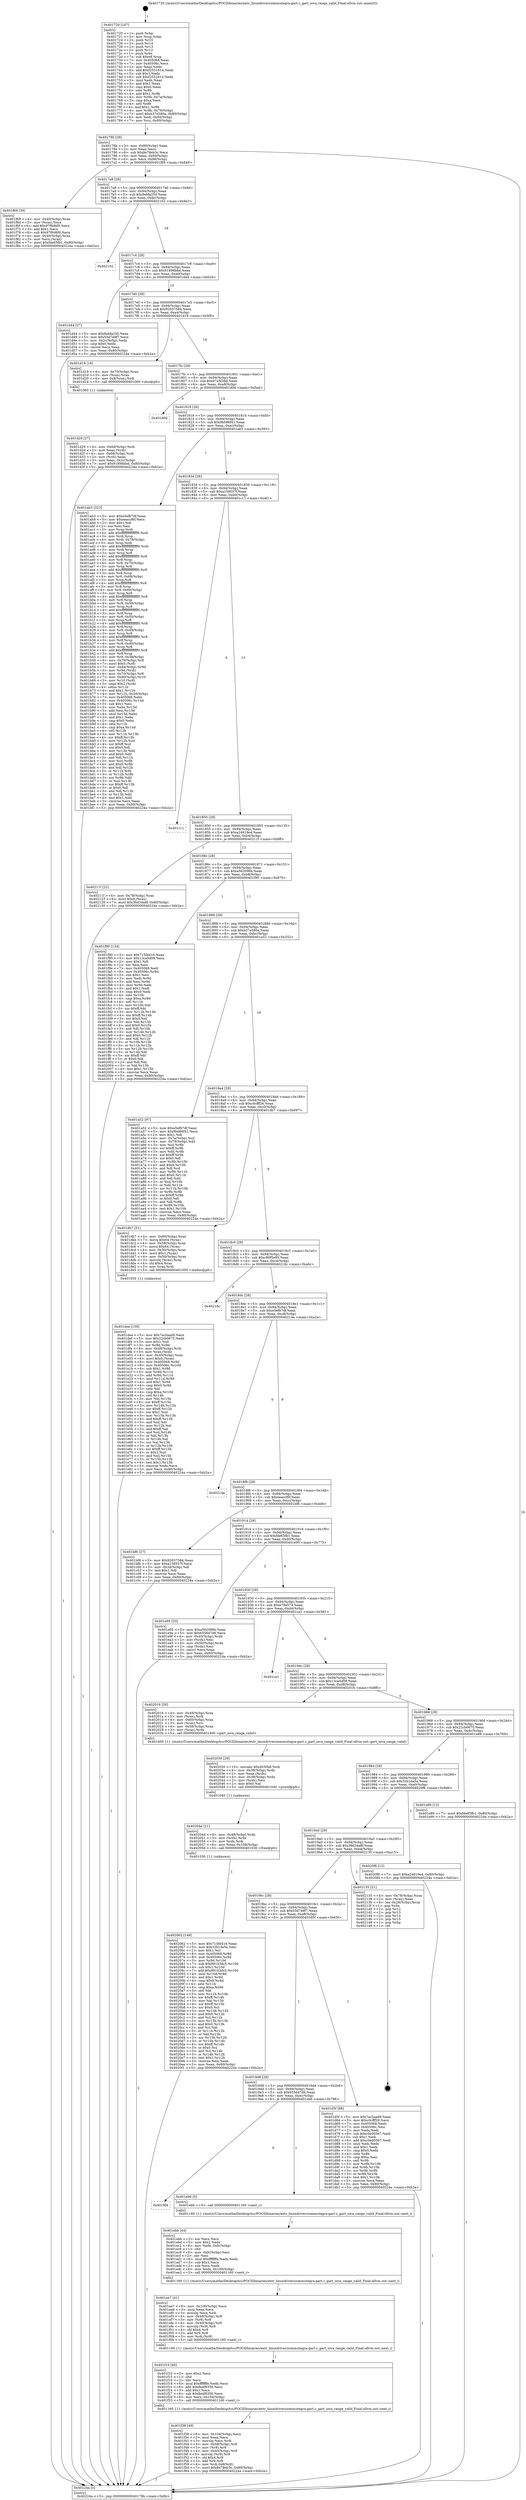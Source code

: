 digraph "0x401720" {
  label = "0x401720 (/mnt/c/Users/mathe/Desktop/tcc/POCII/binaries/extr_linuxdriversiommutegra-gart.c_gart_iova_range_valid_Final-ollvm.out::main(0))"
  labelloc = "t"
  node[shape=record]

  Entry [label="",width=0.3,height=0.3,shape=circle,fillcolor=black,style=filled]
  "0x40178b" [label="{
     0x40178b [29]\l
     | [instrs]\l
     &nbsp;&nbsp;0x40178b \<+3\>: mov -0x80(%rbp),%eax\l
     &nbsp;&nbsp;0x40178e \<+2\>: mov %eax,%ecx\l
     &nbsp;&nbsp;0x401790 \<+6\>: sub $0x8e78eb3c,%ecx\l
     &nbsp;&nbsp;0x401796 \<+6\>: mov %eax,-0x94(%rbp)\l
     &nbsp;&nbsp;0x40179c \<+6\>: mov %ecx,-0x98(%rbp)\l
     &nbsp;&nbsp;0x4017a2 \<+6\>: je 0000000000401f69 \<main+0x849\>\l
  }"]
  "0x401f69" [label="{
     0x401f69 [39]\l
     | [instrs]\l
     &nbsp;&nbsp;0x401f69 \<+4\>: mov -0x40(%rbp),%rax\l
     &nbsp;&nbsp;0x401f6d \<+2\>: mov (%rax),%ecx\l
     &nbsp;&nbsp;0x401f6f \<+6\>: add $0x97f6d6f0,%ecx\l
     &nbsp;&nbsp;0x401f75 \<+3\>: add $0x1,%ecx\l
     &nbsp;&nbsp;0x401f78 \<+6\>: sub $0x97f6d6f0,%ecx\l
     &nbsp;&nbsp;0x401f7e \<+4\>: mov -0x40(%rbp),%rax\l
     &nbsp;&nbsp;0x401f82 \<+2\>: mov %ecx,(%rax)\l
     &nbsp;&nbsp;0x401f84 \<+7\>: movl $0xfde65fb1,-0x80(%rbp)\l
     &nbsp;&nbsp;0x401f8b \<+5\>: jmp 000000000040224a \<main+0xb2a\>\l
  }"]
  "0x4017a8" [label="{
     0x4017a8 [28]\l
     | [instrs]\l
     &nbsp;&nbsp;0x4017a8 \<+5\>: jmp 00000000004017ad \<main+0x8d\>\l
     &nbsp;&nbsp;0x4017ad \<+6\>: mov -0x94(%rbp),%eax\l
     &nbsp;&nbsp;0x4017b3 \<+5\>: sub $0x8ebfa250,%eax\l
     &nbsp;&nbsp;0x4017b8 \<+6\>: mov %eax,-0x9c(%rbp)\l
     &nbsp;&nbsp;0x4017be \<+6\>: je 0000000000402102 \<main+0x9e2\>\l
  }"]
  Exit [label="",width=0.3,height=0.3,shape=circle,fillcolor=black,style=filled,peripheries=2]
  "0x402102" [label="{
     0x402102\l
  }", style=dashed]
  "0x4017c4" [label="{
     0x4017c4 [28]\l
     | [instrs]\l
     &nbsp;&nbsp;0x4017c4 \<+5\>: jmp 00000000004017c9 \<main+0xa9\>\l
     &nbsp;&nbsp;0x4017c9 \<+6\>: mov -0x94(%rbp),%eax\l
     &nbsp;&nbsp;0x4017cf \<+5\>: sub $0x91898bbd,%eax\l
     &nbsp;&nbsp;0x4017d4 \<+6\>: mov %eax,-0xa0(%rbp)\l
     &nbsp;&nbsp;0x4017da \<+6\>: je 0000000000401d44 \<main+0x624\>\l
  }"]
  "0x402062" [label="{
     0x402062 [148]\l
     | [instrs]\l
     &nbsp;&nbsp;0x402062 \<+5\>: mov $0x715fd416,%eax\l
     &nbsp;&nbsp;0x402067 \<+5\>: mov $0x32b1da5a,%esi\l
     &nbsp;&nbsp;0x40206c \<+2\>: mov $0x1,%cl\l
     &nbsp;&nbsp;0x40206e \<+8\>: mov 0x405068,%r8d\l
     &nbsp;&nbsp;0x402076 \<+8\>: mov 0x40506c,%r9d\l
     &nbsp;&nbsp;0x40207e \<+3\>: mov %r8d,%r10d\l
     &nbsp;&nbsp;0x402081 \<+7\>: sub $0x89103dc5,%r10d\l
     &nbsp;&nbsp;0x402088 \<+4\>: sub $0x1,%r10d\l
     &nbsp;&nbsp;0x40208c \<+7\>: add $0x89103dc5,%r10d\l
     &nbsp;&nbsp;0x402093 \<+4\>: imul %r10d,%r8d\l
     &nbsp;&nbsp;0x402097 \<+4\>: and $0x1,%r8d\l
     &nbsp;&nbsp;0x40209b \<+4\>: cmp $0x0,%r8d\l
     &nbsp;&nbsp;0x40209f \<+4\>: sete %r11b\l
     &nbsp;&nbsp;0x4020a3 \<+4\>: cmp $0xa,%r9d\l
     &nbsp;&nbsp;0x4020a7 \<+3\>: setl %bl\l
     &nbsp;&nbsp;0x4020aa \<+3\>: mov %r11b,%r14b\l
     &nbsp;&nbsp;0x4020ad \<+4\>: xor $0xff,%r14b\l
     &nbsp;&nbsp;0x4020b1 \<+3\>: mov %bl,%r15b\l
     &nbsp;&nbsp;0x4020b4 \<+4\>: xor $0xff,%r15b\l
     &nbsp;&nbsp;0x4020b8 \<+3\>: xor $0x0,%cl\l
     &nbsp;&nbsp;0x4020bb \<+3\>: mov %r14b,%r12b\l
     &nbsp;&nbsp;0x4020be \<+4\>: and $0x0,%r12b\l
     &nbsp;&nbsp;0x4020c2 \<+3\>: and %cl,%r11b\l
     &nbsp;&nbsp;0x4020c5 \<+3\>: mov %r15b,%r13b\l
     &nbsp;&nbsp;0x4020c8 \<+4\>: and $0x0,%r13b\l
     &nbsp;&nbsp;0x4020cc \<+2\>: and %cl,%bl\l
     &nbsp;&nbsp;0x4020ce \<+3\>: or %r11b,%r12b\l
     &nbsp;&nbsp;0x4020d1 \<+3\>: or %bl,%r13b\l
     &nbsp;&nbsp;0x4020d4 \<+3\>: xor %r13b,%r12b\l
     &nbsp;&nbsp;0x4020d7 \<+3\>: or %r15b,%r14b\l
     &nbsp;&nbsp;0x4020da \<+4\>: xor $0xff,%r14b\l
     &nbsp;&nbsp;0x4020de \<+3\>: or $0x0,%cl\l
     &nbsp;&nbsp;0x4020e1 \<+3\>: and %cl,%r14b\l
     &nbsp;&nbsp;0x4020e4 \<+3\>: or %r14b,%r12b\l
     &nbsp;&nbsp;0x4020e7 \<+4\>: test $0x1,%r12b\l
     &nbsp;&nbsp;0x4020eb \<+3\>: cmovne %esi,%eax\l
     &nbsp;&nbsp;0x4020ee \<+3\>: mov %eax,-0x80(%rbp)\l
     &nbsp;&nbsp;0x4020f1 \<+5\>: jmp 000000000040224a \<main+0xb2a\>\l
  }"]
  "0x401d44" [label="{
     0x401d44 [27]\l
     | [instrs]\l
     &nbsp;&nbsp;0x401d44 \<+5\>: mov $0x8ebfa250,%eax\l
     &nbsp;&nbsp;0x401d49 \<+5\>: mov $0x55d749f7,%ecx\l
     &nbsp;&nbsp;0x401d4e \<+3\>: mov -0x2c(%rbp),%edx\l
     &nbsp;&nbsp;0x401d51 \<+3\>: cmp $0x0,%edx\l
     &nbsp;&nbsp;0x401d54 \<+3\>: cmove %ecx,%eax\l
     &nbsp;&nbsp;0x401d57 \<+3\>: mov %eax,-0x80(%rbp)\l
     &nbsp;&nbsp;0x401d5a \<+5\>: jmp 000000000040224a \<main+0xb2a\>\l
  }"]
  "0x4017e0" [label="{
     0x4017e0 [28]\l
     | [instrs]\l
     &nbsp;&nbsp;0x4017e0 \<+5\>: jmp 00000000004017e5 \<main+0xc5\>\l
     &nbsp;&nbsp;0x4017e5 \<+6\>: mov -0x94(%rbp),%eax\l
     &nbsp;&nbsp;0x4017eb \<+5\>: sub $0x92037584,%eax\l
     &nbsp;&nbsp;0x4017f0 \<+6\>: mov %eax,-0xa4(%rbp)\l
     &nbsp;&nbsp;0x4017f6 \<+6\>: je 0000000000401d19 \<main+0x5f9\>\l
  }"]
  "0x40204d" [label="{
     0x40204d [21]\l
     | [instrs]\l
     &nbsp;&nbsp;0x40204d \<+4\>: mov -0x48(%rbp),%rdx\l
     &nbsp;&nbsp;0x402051 \<+3\>: mov (%rdx),%rdx\l
     &nbsp;&nbsp;0x402054 \<+3\>: mov %rdx,%rdi\l
     &nbsp;&nbsp;0x402057 \<+6\>: mov %eax,-0x108(%rbp)\l
     &nbsp;&nbsp;0x40205d \<+5\>: call 0000000000401030 \<free@plt\>\l
     | [calls]\l
     &nbsp;&nbsp;0x401030 \{1\} (unknown)\l
  }"]
  "0x401d19" [label="{
     0x401d19 [16]\l
     | [instrs]\l
     &nbsp;&nbsp;0x401d19 \<+4\>: mov -0x70(%rbp),%rax\l
     &nbsp;&nbsp;0x401d1d \<+3\>: mov (%rax),%rax\l
     &nbsp;&nbsp;0x401d20 \<+4\>: mov 0x8(%rax),%rdi\l
     &nbsp;&nbsp;0x401d24 \<+5\>: call 0000000000401060 \<atoi@plt\>\l
     | [calls]\l
     &nbsp;&nbsp;0x401060 \{1\} (unknown)\l
  }"]
  "0x4017fc" [label="{
     0x4017fc [28]\l
     | [instrs]\l
     &nbsp;&nbsp;0x4017fc \<+5\>: jmp 0000000000401801 \<main+0xe1\>\l
     &nbsp;&nbsp;0x401801 \<+6\>: mov -0x94(%rbp),%eax\l
     &nbsp;&nbsp;0x401807 \<+5\>: sub $0x97a5f39d,%eax\l
     &nbsp;&nbsp;0x40180c \<+6\>: mov %eax,-0xa8(%rbp)\l
     &nbsp;&nbsp;0x401812 \<+6\>: je 0000000000401d0d \<main+0x5ed\>\l
  }"]
  "0x402030" [label="{
     0x402030 [29]\l
     | [instrs]\l
     &nbsp;&nbsp;0x402030 \<+10\>: movabs $0x4030b6,%rdi\l
     &nbsp;&nbsp;0x40203a \<+4\>: mov -0x38(%rbp),%rdx\l
     &nbsp;&nbsp;0x40203e \<+2\>: mov %eax,(%rdx)\l
     &nbsp;&nbsp;0x402040 \<+4\>: mov -0x38(%rbp),%rdx\l
     &nbsp;&nbsp;0x402044 \<+2\>: mov (%rdx),%esi\l
     &nbsp;&nbsp;0x402046 \<+2\>: mov $0x0,%al\l
     &nbsp;&nbsp;0x402048 \<+5\>: call 0000000000401040 \<printf@plt\>\l
     | [calls]\l
     &nbsp;&nbsp;0x401040 \{1\} (unknown)\l
  }"]
  "0x401d0d" [label="{
     0x401d0d\l
  }", style=dashed]
  "0x401818" [label="{
     0x401818 [28]\l
     | [instrs]\l
     &nbsp;&nbsp;0x401818 \<+5\>: jmp 000000000040181d \<main+0xfd\>\l
     &nbsp;&nbsp;0x40181d \<+6\>: mov -0x94(%rbp),%eax\l
     &nbsp;&nbsp;0x401823 \<+5\>: sub $0x9b086f41,%eax\l
     &nbsp;&nbsp;0x401828 \<+6\>: mov %eax,-0xac(%rbp)\l
     &nbsp;&nbsp;0x40182e \<+6\>: je 0000000000401ab3 \<main+0x393\>\l
  }"]
  "0x401f38" [label="{
     0x401f38 [49]\l
     | [instrs]\l
     &nbsp;&nbsp;0x401f38 \<+6\>: mov -0x104(%rbp),%ecx\l
     &nbsp;&nbsp;0x401f3e \<+3\>: imul %eax,%ecx\l
     &nbsp;&nbsp;0x401f41 \<+3\>: movslq %ecx,%rdi\l
     &nbsp;&nbsp;0x401f44 \<+4\>: mov -0x48(%rbp),%r8\l
     &nbsp;&nbsp;0x401f48 \<+3\>: mov (%r8),%r8\l
     &nbsp;&nbsp;0x401f4b \<+4\>: mov -0x40(%rbp),%r9\l
     &nbsp;&nbsp;0x401f4f \<+3\>: movslq (%r9),%r9\l
     &nbsp;&nbsp;0x401f52 \<+4\>: shl $0x4,%r9\l
     &nbsp;&nbsp;0x401f56 \<+3\>: add %r9,%r8\l
     &nbsp;&nbsp;0x401f59 \<+4\>: mov %rdi,0x8(%r8)\l
     &nbsp;&nbsp;0x401f5d \<+7\>: movl $0x8e78eb3c,-0x80(%rbp)\l
     &nbsp;&nbsp;0x401f64 \<+5\>: jmp 000000000040224a \<main+0xb2a\>\l
  }"]
  "0x401ab3" [label="{
     0x401ab3 [323]\l
     | [instrs]\l
     &nbsp;&nbsp;0x401ab3 \<+5\>: mov $0xe5efb7df,%eax\l
     &nbsp;&nbsp;0x401ab8 \<+5\>: mov $0xeeaccf6f,%ecx\l
     &nbsp;&nbsp;0x401abd \<+2\>: mov $0x1,%dl\l
     &nbsp;&nbsp;0x401abf \<+2\>: xor %esi,%esi\l
     &nbsp;&nbsp;0x401ac1 \<+3\>: mov %rsp,%rdi\l
     &nbsp;&nbsp;0x401ac4 \<+4\>: add $0xfffffffffffffff0,%rdi\l
     &nbsp;&nbsp;0x401ac8 \<+3\>: mov %rdi,%rsp\l
     &nbsp;&nbsp;0x401acb \<+4\>: mov %rdi,-0x78(%rbp)\l
     &nbsp;&nbsp;0x401acf \<+3\>: mov %rsp,%rdi\l
     &nbsp;&nbsp;0x401ad2 \<+4\>: add $0xfffffffffffffff0,%rdi\l
     &nbsp;&nbsp;0x401ad6 \<+3\>: mov %rdi,%rsp\l
     &nbsp;&nbsp;0x401ad9 \<+3\>: mov %rsp,%r8\l
     &nbsp;&nbsp;0x401adc \<+4\>: add $0xfffffffffffffff0,%r8\l
     &nbsp;&nbsp;0x401ae0 \<+3\>: mov %r8,%rsp\l
     &nbsp;&nbsp;0x401ae3 \<+4\>: mov %r8,-0x70(%rbp)\l
     &nbsp;&nbsp;0x401ae7 \<+3\>: mov %rsp,%r8\l
     &nbsp;&nbsp;0x401aea \<+4\>: add $0xfffffffffffffff0,%r8\l
     &nbsp;&nbsp;0x401aee \<+3\>: mov %r8,%rsp\l
     &nbsp;&nbsp;0x401af1 \<+4\>: mov %r8,-0x68(%rbp)\l
     &nbsp;&nbsp;0x401af5 \<+3\>: mov %rsp,%r8\l
     &nbsp;&nbsp;0x401af8 \<+4\>: add $0xfffffffffffffff0,%r8\l
     &nbsp;&nbsp;0x401afc \<+3\>: mov %r8,%rsp\l
     &nbsp;&nbsp;0x401aff \<+4\>: mov %r8,-0x60(%rbp)\l
     &nbsp;&nbsp;0x401b03 \<+3\>: mov %rsp,%r8\l
     &nbsp;&nbsp;0x401b06 \<+4\>: add $0xfffffffffffffff0,%r8\l
     &nbsp;&nbsp;0x401b0a \<+3\>: mov %r8,%rsp\l
     &nbsp;&nbsp;0x401b0d \<+4\>: mov %r8,-0x58(%rbp)\l
     &nbsp;&nbsp;0x401b11 \<+3\>: mov %rsp,%r8\l
     &nbsp;&nbsp;0x401b14 \<+4\>: add $0xfffffffffffffff0,%r8\l
     &nbsp;&nbsp;0x401b18 \<+3\>: mov %r8,%rsp\l
     &nbsp;&nbsp;0x401b1b \<+4\>: mov %r8,-0x50(%rbp)\l
     &nbsp;&nbsp;0x401b1f \<+3\>: mov %rsp,%r8\l
     &nbsp;&nbsp;0x401b22 \<+4\>: add $0xfffffffffffffff0,%r8\l
     &nbsp;&nbsp;0x401b26 \<+3\>: mov %r8,%rsp\l
     &nbsp;&nbsp;0x401b29 \<+4\>: mov %r8,-0x48(%rbp)\l
     &nbsp;&nbsp;0x401b2d \<+3\>: mov %rsp,%r8\l
     &nbsp;&nbsp;0x401b30 \<+4\>: add $0xfffffffffffffff0,%r8\l
     &nbsp;&nbsp;0x401b34 \<+3\>: mov %r8,%rsp\l
     &nbsp;&nbsp;0x401b37 \<+4\>: mov %r8,-0x40(%rbp)\l
     &nbsp;&nbsp;0x401b3b \<+3\>: mov %rsp,%r8\l
     &nbsp;&nbsp;0x401b3e \<+4\>: add $0xfffffffffffffff0,%r8\l
     &nbsp;&nbsp;0x401b42 \<+3\>: mov %r8,%rsp\l
     &nbsp;&nbsp;0x401b45 \<+4\>: mov %r8,-0x38(%rbp)\l
     &nbsp;&nbsp;0x401b49 \<+4\>: mov -0x78(%rbp),%r8\l
     &nbsp;&nbsp;0x401b4d \<+7\>: movl $0x0,(%r8)\l
     &nbsp;&nbsp;0x401b54 \<+7\>: mov -0x84(%rbp),%r9d\l
     &nbsp;&nbsp;0x401b5b \<+3\>: mov %r9d,(%rdi)\l
     &nbsp;&nbsp;0x401b5e \<+4\>: mov -0x70(%rbp),%r8\l
     &nbsp;&nbsp;0x401b62 \<+7\>: mov -0x90(%rbp),%r10\l
     &nbsp;&nbsp;0x401b69 \<+3\>: mov %r10,(%r8)\l
     &nbsp;&nbsp;0x401b6c \<+3\>: cmpl $0x2,(%rdi)\l
     &nbsp;&nbsp;0x401b6f \<+4\>: setne %r11b\l
     &nbsp;&nbsp;0x401b73 \<+4\>: and $0x1,%r11b\l
     &nbsp;&nbsp;0x401b77 \<+4\>: mov %r11b,-0x2d(%rbp)\l
     &nbsp;&nbsp;0x401b7b \<+7\>: mov 0x405068,%ebx\l
     &nbsp;&nbsp;0x401b82 \<+8\>: mov 0x40506c,%r14d\l
     &nbsp;&nbsp;0x401b8a \<+3\>: sub $0x1,%esi\l
     &nbsp;&nbsp;0x401b8d \<+3\>: mov %ebx,%r15d\l
     &nbsp;&nbsp;0x401b90 \<+3\>: add %esi,%r15d\l
     &nbsp;&nbsp;0x401b93 \<+4\>: imul %r15d,%ebx\l
     &nbsp;&nbsp;0x401b97 \<+3\>: and $0x1,%ebx\l
     &nbsp;&nbsp;0x401b9a \<+3\>: cmp $0x0,%ebx\l
     &nbsp;&nbsp;0x401b9d \<+4\>: sete %r11b\l
     &nbsp;&nbsp;0x401ba1 \<+4\>: cmp $0xa,%r14d\l
     &nbsp;&nbsp;0x401ba5 \<+4\>: setl %r12b\l
     &nbsp;&nbsp;0x401ba9 \<+3\>: mov %r11b,%r13b\l
     &nbsp;&nbsp;0x401bac \<+4\>: xor $0xff,%r13b\l
     &nbsp;&nbsp;0x401bb0 \<+3\>: mov %r12b,%sil\l
     &nbsp;&nbsp;0x401bb3 \<+4\>: xor $0xff,%sil\l
     &nbsp;&nbsp;0x401bb7 \<+3\>: xor $0x0,%dl\l
     &nbsp;&nbsp;0x401bba \<+3\>: mov %r13b,%dil\l
     &nbsp;&nbsp;0x401bbd \<+4\>: and $0x0,%dil\l
     &nbsp;&nbsp;0x401bc1 \<+3\>: and %dl,%r11b\l
     &nbsp;&nbsp;0x401bc4 \<+3\>: mov %sil,%r8b\l
     &nbsp;&nbsp;0x401bc7 \<+4\>: and $0x0,%r8b\l
     &nbsp;&nbsp;0x401bcb \<+3\>: and %dl,%r12b\l
     &nbsp;&nbsp;0x401bce \<+3\>: or %r11b,%dil\l
     &nbsp;&nbsp;0x401bd1 \<+3\>: or %r12b,%r8b\l
     &nbsp;&nbsp;0x401bd4 \<+3\>: xor %r8b,%dil\l
     &nbsp;&nbsp;0x401bd7 \<+3\>: or %sil,%r13b\l
     &nbsp;&nbsp;0x401bda \<+4\>: xor $0xff,%r13b\l
     &nbsp;&nbsp;0x401bde \<+3\>: or $0x0,%dl\l
     &nbsp;&nbsp;0x401be1 \<+3\>: and %dl,%r13b\l
     &nbsp;&nbsp;0x401be4 \<+3\>: or %r13b,%dil\l
     &nbsp;&nbsp;0x401be7 \<+4\>: test $0x1,%dil\l
     &nbsp;&nbsp;0x401beb \<+3\>: cmovne %ecx,%eax\l
     &nbsp;&nbsp;0x401bee \<+3\>: mov %eax,-0x80(%rbp)\l
     &nbsp;&nbsp;0x401bf1 \<+5\>: jmp 000000000040224a \<main+0xb2a\>\l
  }"]
  "0x401834" [label="{
     0x401834 [28]\l
     | [instrs]\l
     &nbsp;&nbsp;0x401834 \<+5\>: jmp 0000000000401839 \<main+0x119\>\l
     &nbsp;&nbsp;0x401839 \<+6\>: mov -0x94(%rbp),%eax\l
     &nbsp;&nbsp;0x40183f \<+5\>: sub $0xa158557f,%eax\l
     &nbsp;&nbsp;0x401844 \<+6\>: mov %eax,-0xb0(%rbp)\l
     &nbsp;&nbsp;0x40184a \<+6\>: je 0000000000401c11 \<main+0x4f1\>\l
  }"]
  "0x401f10" [label="{
     0x401f10 [40]\l
     | [instrs]\l
     &nbsp;&nbsp;0x401f10 \<+5\>: mov $0x2,%ecx\l
     &nbsp;&nbsp;0x401f15 \<+1\>: cltd\l
     &nbsp;&nbsp;0x401f16 \<+2\>: idiv %ecx\l
     &nbsp;&nbsp;0x401f18 \<+6\>: imul $0xfffffffe,%edx,%ecx\l
     &nbsp;&nbsp;0x401f1e \<+6\>: add $0x8e4f6356,%ecx\l
     &nbsp;&nbsp;0x401f24 \<+3\>: add $0x1,%ecx\l
     &nbsp;&nbsp;0x401f27 \<+6\>: sub $0x8e4f6356,%ecx\l
     &nbsp;&nbsp;0x401f2d \<+6\>: mov %ecx,-0x104(%rbp)\l
     &nbsp;&nbsp;0x401f33 \<+5\>: call 0000000000401160 \<next_i\>\l
     | [calls]\l
     &nbsp;&nbsp;0x401160 \{1\} (/mnt/c/Users/mathe/Desktop/tcc/POCII/binaries/extr_linuxdriversiommutegra-gart.c_gart_iova_range_valid_Final-ollvm.out::next_i)\l
  }"]
  "0x401c11" [label="{
     0x401c11\l
  }", style=dashed]
  "0x401850" [label="{
     0x401850 [28]\l
     | [instrs]\l
     &nbsp;&nbsp;0x401850 \<+5\>: jmp 0000000000401855 \<main+0x135\>\l
     &nbsp;&nbsp;0x401855 \<+6\>: mov -0x94(%rbp),%eax\l
     &nbsp;&nbsp;0x40185b \<+5\>: sub $0xa24819e4,%eax\l
     &nbsp;&nbsp;0x401860 \<+6\>: mov %eax,-0xb4(%rbp)\l
     &nbsp;&nbsp;0x401866 \<+6\>: je 000000000040211f \<main+0x9ff\>\l
  }"]
  "0x401ee7" [label="{
     0x401ee7 [41]\l
     | [instrs]\l
     &nbsp;&nbsp;0x401ee7 \<+6\>: mov -0x100(%rbp),%ecx\l
     &nbsp;&nbsp;0x401eed \<+3\>: imul %eax,%ecx\l
     &nbsp;&nbsp;0x401ef0 \<+3\>: movslq %ecx,%rdi\l
     &nbsp;&nbsp;0x401ef3 \<+4\>: mov -0x48(%rbp),%r8\l
     &nbsp;&nbsp;0x401ef7 \<+3\>: mov (%r8),%r8\l
     &nbsp;&nbsp;0x401efa \<+4\>: mov -0x40(%rbp),%r9\l
     &nbsp;&nbsp;0x401efe \<+3\>: movslq (%r9),%r9\l
     &nbsp;&nbsp;0x401f01 \<+4\>: shl $0x4,%r9\l
     &nbsp;&nbsp;0x401f05 \<+3\>: add %r9,%r8\l
     &nbsp;&nbsp;0x401f08 \<+3\>: mov %rdi,(%r8)\l
     &nbsp;&nbsp;0x401f0b \<+5\>: call 0000000000401160 \<next_i\>\l
     | [calls]\l
     &nbsp;&nbsp;0x401160 \{1\} (/mnt/c/Users/mathe/Desktop/tcc/POCII/binaries/extr_linuxdriversiommutegra-gart.c_gart_iova_range_valid_Final-ollvm.out::next_i)\l
  }"]
  "0x40211f" [label="{
     0x40211f [22]\l
     | [instrs]\l
     &nbsp;&nbsp;0x40211f \<+4\>: mov -0x78(%rbp),%rax\l
     &nbsp;&nbsp;0x402123 \<+6\>: movl $0x0,(%rax)\l
     &nbsp;&nbsp;0x402129 \<+7\>: movl $0x36d34a8f,-0x80(%rbp)\l
     &nbsp;&nbsp;0x402130 \<+5\>: jmp 000000000040224a \<main+0xb2a\>\l
  }"]
  "0x40186c" [label="{
     0x40186c [28]\l
     | [instrs]\l
     &nbsp;&nbsp;0x40186c \<+5\>: jmp 0000000000401871 \<main+0x151\>\l
     &nbsp;&nbsp;0x401871 \<+6\>: mov -0x94(%rbp),%eax\l
     &nbsp;&nbsp;0x401877 \<+5\>: sub $0xa562096b,%eax\l
     &nbsp;&nbsp;0x40187c \<+6\>: mov %eax,-0xb8(%rbp)\l
     &nbsp;&nbsp;0x401882 \<+6\>: je 0000000000401f90 \<main+0x870\>\l
  }"]
  "0x401ebb" [label="{
     0x401ebb [44]\l
     | [instrs]\l
     &nbsp;&nbsp;0x401ebb \<+2\>: xor %ecx,%ecx\l
     &nbsp;&nbsp;0x401ebd \<+5\>: mov $0x2,%edx\l
     &nbsp;&nbsp;0x401ec2 \<+6\>: mov %edx,-0xfc(%rbp)\l
     &nbsp;&nbsp;0x401ec8 \<+1\>: cltd\l
     &nbsp;&nbsp;0x401ec9 \<+6\>: mov -0xfc(%rbp),%esi\l
     &nbsp;&nbsp;0x401ecf \<+2\>: idiv %esi\l
     &nbsp;&nbsp;0x401ed1 \<+6\>: imul $0xfffffffe,%edx,%edx\l
     &nbsp;&nbsp;0x401ed7 \<+3\>: sub $0x1,%ecx\l
     &nbsp;&nbsp;0x401eda \<+2\>: sub %ecx,%edx\l
     &nbsp;&nbsp;0x401edc \<+6\>: mov %edx,-0x100(%rbp)\l
     &nbsp;&nbsp;0x401ee2 \<+5\>: call 0000000000401160 \<next_i\>\l
     | [calls]\l
     &nbsp;&nbsp;0x401160 \{1\} (/mnt/c/Users/mathe/Desktop/tcc/POCII/binaries/extr_linuxdriversiommutegra-gart.c_gart_iova_range_valid_Final-ollvm.out::next_i)\l
  }"]
  "0x401f90" [label="{
     0x401f90 [134]\l
     | [instrs]\l
     &nbsp;&nbsp;0x401f90 \<+5\>: mov $0x715fd416,%eax\l
     &nbsp;&nbsp;0x401f95 \<+5\>: mov $0x13ca5d09,%ecx\l
     &nbsp;&nbsp;0x401f9a \<+2\>: mov $0x1,%dl\l
     &nbsp;&nbsp;0x401f9c \<+2\>: xor %esi,%esi\l
     &nbsp;&nbsp;0x401f9e \<+7\>: mov 0x405068,%edi\l
     &nbsp;&nbsp;0x401fa5 \<+8\>: mov 0x40506c,%r8d\l
     &nbsp;&nbsp;0x401fad \<+3\>: sub $0x1,%esi\l
     &nbsp;&nbsp;0x401fb0 \<+3\>: mov %edi,%r9d\l
     &nbsp;&nbsp;0x401fb3 \<+3\>: add %esi,%r9d\l
     &nbsp;&nbsp;0x401fb6 \<+4\>: imul %r9d,%edi\l
     &nbsp;&nbsp;0x401fba \<+3\>: and $0x1,%edi\l
     &nbsp;&nbsp;0x401fbd \<+3\>: cmp $0x0,%edi\l
     &nbsp;&nbsp;0x401fc0 \<+4\>: sete %r10b\l
     &nbsp;&nbsp;0x401fc4 \<+4\>: cmp $0xa,%r8d\l
     &nbsp;&nbsp;0x401fc8 \<+4\>: setl %r11b\l
     &nbsp;&nbsp;0x401fcc \<+3\>: mov %r10b,%bl\l
     &nbsp;&nbsp;0x401fcf \<+3\>: xor $0xff,%bl\l
     &nbsp;&nbsp;0x401fd2 \<+3\>: mov %r11b,%r14b\l
     &nbsp;&nbsp;0x401fd5 \<+4\>: xor $0xff,%r14b\l
     &nbsp;&nbsp;0x401fd9 \<+3\>: xor $0x0,%dl\l
     &nbsp;&nbsp;0x401fdc \<+3\>: mov %bl,%r15b\l
     &nbsp;&nbsp;0x401fdf \<+4\>: and $0x0,%r15b\l
     &nbsp;&nbsp;0x401fe3 \<+3\>: and %dl,%r10b\l
     &nbsp;&nbsp;0x401fe6 \<+3\>: mov %r14b,%r12b\l
     &nbsp;&nbsp;0x401fe9 \<+4\>: and $0x0,%r12b\l
     &nbsp;&nbsp;0x401fed \<+3\>: and %dl,%r11b\l
     &nbsp;&nbsp;0x401ff0 \<+3\>: or %r10b,%r15b\l
     &nbsp;&nbsp;0x401ff3 \<+3\>: or %r11b,%r12b\l
     &nbsp;&nbsp;0x401ff6 \<+3\>: xor %r12b,%r15b\l
     &nbsp;&nbsp;0x401ff9 \<+3\>: or %r14b,%bl\l
     &nbsp;&nbsp;0x401ffc \<+3\>: xor $0xff,%bl\l
     &nbsp;&nbsp;0x401fff \<+3\>: or $0x0,%dl\l
     &nbsp;&nbsp;0x402002 \<+2\>: and %dl,%bl\l
     &nbsp;&nbsp;0x402004 \<+3\>: or %bl,%r15b\l
     &nbsp;&nbsp;0x402007 \<+4\>: test $0x1,%r15b\l
     &nbsp;&nbsp;0x40200b \<+3\>: cmovne %ecx,%eax\l
     &nbsp;&nbsp;0x40200e \<+3\>: mov %eax,-0x80(%rbp)\l
     &nbsp;&nbsp;0x402011 \<+5\>: jmp 000000000040224a \<main+0xb2a\>\l
  }"]
  "0x401888" [label="{
     0x401888 [28]\l
     | [instrs]\l
     &nbsp;&nbsp;0x401888 \<+5\>: jmp 000000000040188d \<main+0x16d\>\l
     &nbsp;&nbsp;0x40188d \<+6\>: mov -0x94(%rbp),%eax\l
     &nbsp;&nbsp;0x401893 \<+5\>: sub $0xb37e580a,%eax\l
     &nbsp;&nbsp;0x401898 \<+6\>: mov %eax,-0xbc(%rbp)\l
     &nbsp;&nbsp;0x40189e \<+6\>: je 0000000000401a52 \<main+0x332\>\l
  }"]
  "0x4019f4" [label="{
     0x4019f4\l
  }", style=dashed]
  "0x401a52" [label="{
     0x401a52 [97]\l
     | [instrs]\l
     &nbsp;&nbsp;0x401a52 \<+5\>: mov $0xe5efb7df,%eax\l
     &nbsp;&nbsp;0x401a57 \<+5\>: mov $0x9b086f41,%ecx\l
     &nbsp;&nbsp;0x401a5c \<+2\>: mov $0x1,%dl\l
     &nbsp;&nbsp;0x401a5e \<+4\>: mov -0x7a(%rbp),%sil\l
     &nbsp;&nbsp;0x401a62 \<+4\>: mov -0x79(%rbp),%dil\l
     &nbsp;&nbsp;0x401a66 \<+3\>: mov %sil,%r8b\l
     &nbsp;&nbsp;0x401a69 \<+4\>: xor $0xff,%r8b\l
     &nbsp;&nbsp;0x401a6d \<+3\>: mov %dil,%r9b\l
     &nbsp;&nbsp;0x401a70 \<+4\>: xor $0xff,%r9b\l
     &nbsp;&nbsp;0x401a74 \<+3\>: xor $0x0,%dl\l
     &nbsp;&nbsp;0x401a77 \<+3\>: mov %r8b,%r10b\l
     &nbsp;&nbsp;0x401a7a \<+4\>: and $0x0,%r10b\l
     &nbsp;&nbsp;0x401a7e \<+3\>: and %dl,%sil\l
     &nbsp;&nbsp;0x401a81 \<+3\>: mov %r9b,%r11b\l
     &nbsp;&nbsp;0x401a84 \<+4\>: and $0x0,%r11b\l
     &nbsp;&nbsp;0x401a88 \<+3\>: and %dl,%dil\l
     &nbsp;&nbsp;0x401a8b \<+3\>: or %sil,%r10b\l
     &nbsp;&nbsp;0x401a8e \<+3\>: or %dil,%r11b\l
     &nbsp;&nbsp;0x401a91 \<+3\>: xor %r11b,%r10b\l
     &nbsp;&nbsp;0x401a94 \<+3\>: or %r9b,%r8b\l
     &nbsp;&nbsp;0x401a97 \<+4\>: xor $0xff,%r8b\l
     &nbsp;&nbsp;0x401a9b \<+3\>: or $0x0,%dl\l
     &nbsp;&nbsp;0x401a9e \<+3\>: and %dl,%r8b\l
     &nbsp;&nbsp;0x401aa1 \<+3\>: or %r8b,%r10b\l
     &nbsp;&nbsp;0x401aa4 \<+4\>: test $0x1,%r10b\l
     &nbsp;&nbsp;0x401aa8 \<+3\>: cmovne %ecx,%eax\l
     &nbsp;&nbsp;0x401aab \<+3\>: mov %eax,-0x80(%rbp)\l
     &nbsp;&nbsp;0x401aae \<+5\>: jmp 000000000040224a \<main+0xb2a\>\l
  }"]
  "0x4018a4" [label="{
     0x4018a4 [28]\l
     | [instrs]\l
     &nbsp;&nbsp;0x4018a4 \<+5\>: jmp 00000000004018a9 \<main+0x189\>\l
     &nbsp;&nbsp;0x4018a9 \<+6\>: mov -0x94(%rbp),%eax\l
     &nbsp;&nbsp;0x4018af \<+5\>: sub $0xc0cfff26,%eax\l
     &nbsp;&nbsp;0x4018b4 \<+6\>: mov %eax,-0xc0(%rbp)\l
     &nbsp;&nbsp;0x4018ba \<+6\>: je 0000000000401db7 \<main+0x697\>\l
  }"]
  "0x40224a" [label="{
     0x40224a [5]\l
     | [instrs]\l
     &nbsp;&nbsp;0x40224a \<+5\>: jmp 000000000040178b \<main+0x6b\>\l
  }"]
  "0x401720" [label="{
     0x401720 [107]\l
     | [instrs]\l
     &nbsp;&nbsp;0x401720 \<+1\>: push %rbp\l
     &nbsp;&nbsp;0x401721 \<+3\>: mov %rsp,%rbp\l
     &nbsp;&nbsp;0x401724 \<+2\>: push %r15\l
     &nbsp;&nbsp;0x401726 \<+2\>: push %r14\l
     &nbsp;&nbsp;0x401728 \<+2\>: push %r13\l
     &nbsp;&nbsp;0x40172a \<+2\>: push %r12\l
     &nbsp;&nbsp;0x40172c \<+1\>: push %rbx\l
     &nbsp;&nbsp;0x40172d \<+7\>: sub $0xe8,%rsp\l
     &nbsp;&nbsp;0x401734 \<+7\>: mov 0x405068,%eax\l
     &nbsp;&nbsp;0x40173b \<+7\>: mov 0x40506c,%ecx\l
     &nbsp;&nbsp;0x401742 \<+2\>: mov %eax,%edx\l
     &nbsp;&nbsp;0x401744 \<+6\>: add $0xf2551614,%edx\l
     &nbsp;&nbsp;0x40174a \<+3\>: sub $0x1,%edx\l
     &nbsp;&nbsp;0x40174d \<+6\>: sub $0xf2551614,%edx\l
     &nbsp;&nbsp;0x401753 \<+3\>: imul %edx,%eax\l
     &nbsp;&nbsp;0x401756 \<+3\>: and $0x1,%eax\l
     &nbsp;&nbsp;0x401759 \<+3\>: cmp $0x0,%eax\l
     &nbsp;&nbsp;0x40175c \<+4\>: sete %r8b\l
     &nbsp;&nbsp;0x401760 \<+4\>: and $0x1,%r8b\l
     &nbsp;&nbsp;0x401764 \<+4\>: mov %r8b,-0x7a(%rbp)\l
     &nbsp;&nbsp;0x401768 \<+3\>: cmp $0xa,%ecx\l
     &nbsp;&nbsp;0x40176b \<+4\>: setl %r8b\l
     &nbsp;&nbsp;0x40176f \<+4\>: and $0x1,%r8b\l
     &nbsp;&nbsp;0x401773 \<+4\>: mov %r8b,-0x79(%rbp)\l
     &nbsp;&nbsp;0x401777 \<+7\>: movl $0xb37e580a,-0x80(%rbp)\l
     &nbsp;&nbsp;0x40177e \<+6\>: mov %edi,-0x84(%rbp)\l
     &nbsp;&nbsp;0x401784 \<+7\>: mov %rsi,-0x90(%rbp)\l
  }"]
  "0x401eb6" [label="{
     0x401eb6 [5]\l
     | [instrs]\l
     &nbsp;&nbsp;0x401eb6 \<+5\>: call 0000000000401160 \<next_i\>\l
     | [calls]\l
     &nbsp;&nbsp;0x401160 \{1\} (/mnt/c/Users/mathe/Desktop/tcc/POCII/binaries/extr_linuxdriversiommutegra-gart.c_gart_iova_range_valid_Final-ollvm.out::next_i)\l
  }"]
  "0x401dea" [label="{
     0x401dea [159]\l
     | [instrs]\l
     &nbsp;&nbsp;0x401dea \<+5\>: mov $0x7ac5aad9,%ecx\l
     &nbsp;&nbsp;0x401def \<+5\>: mov $0x22cb0675,%edx\l
     &nbsp;&nbsp;0x401df4 \<+3\>: mov $0x1,%sil\l
     &nbsp;&nbsp;0x401df7 \<+3\>: xor %r8d,%r8d\l
     &nbsp;&nbsp;0x401dfa \<+4\>: mov -0x48(%rbp),%rdi\l
     &nbsp;&nbsp;0x401dfe \<+3\>: mov %rax,(%rdi)\l
     &nbsp;&nbsp;0x401e01 \<+4\>: mov -0x40(%rbp),%rax\l
     &nbsp;&nbsp;0x401e05 \<+6\>: movl $0x0,(%rax)\l
     &nbsp;&nbsp;0x401e0b \<+8\>: mov 0x405068,%r9d\l
     &nbsp;&nbsp;0x401e13 \<+8\>: mov 0x40506c,%r10d\l
     &nbsp;&nbsp;0x401e1b \<+4\>: sub $0x1,%r8d\l
     &nbsp;&nbsp;0x401e1f \<+3\>: mov %r9d,%r11d\l
     &nbsp;&nbsp;0x401e22 \<+3\>: add %r8d,%r11d\l
     &nbsp;&nbsp;0x401e25 \<+4\>: imul %r11d,%r9d\l
     &nbsp;&nbsp;0x401e29 \<+4\>: and $0x1,%r9d\l
     &nbsp;&nbsp;0x401e2d \<+4\>: cmp $0x0,%r9d\l
     &nbsp;&nbsp;0x401e31 \<+3\>: sete %bl\l
     &nbsp;&nbsp;0x401e34 \<+4\>: cmp $0xa,%r10d\l
     &nbsp;&nbsp;0x401e38 \<+4\>: setl %r14b\l
     &nbsp;&nbsp;0x401e3c \<+3\>: mov %bl,%r15b\l
     &nbsp;&nbsp;0x401e3f \<+4\>: xor $0xff,%r15b\l
     &nbsp;&nbsp;0x401e43 \<+3\>: mov %r14b,%r12b\l
     &nbsp;&nbsp;0x401e46 \<+4\>: xor $0xff,%r12b\l
     &nbsp;&nbsp;0x401e4a \<+4\>: xor $0x1,%sil\l
     &nbsp;&nbsp;0x401e4e \<+3\>: mov %r15b,%r13b\l
     &nbsp;&nbsp;0x401e51 \<+4\>: and $0xff,%r13b\l
     &nbsp;&nbsp;0x401e55 \<+3\>: and %sil,%bl\l
     &nbsp;&nbsp;0x401e58 \<+3\>: mov %r12b,%al\l
     &nbsp;&nbsp;0x401e5b \<+2\>: and $0xff,%al\l
     &nbsp;&nbsp;0x401e5d \<+3\>: and %sil,%r14b\l
     &nbsp;&nbsp;0x401e60 \<+3\>: or %bl,%r13b\l
     &nbsp;&nbsp;0x401e63 \<+3\>: or %r14b,%al\l
     &nbsp;&nbsp;0x401e66 \<+3\>: xor %al,%r13b\l
     &nbsp;&nbsp;0x401e69 \<+3\>: or %r12b,%r15b\l
     &nbsp;&nbsp;0x401e6c \<+4\>: xor $0xff,%r15b\l
     &nbsp;&nbsp;0x401e70 \<+4\>: or $0x1,%sil\l
     &nbsp;&nbsp;0x401e74 \<+3\>: and %sil,%r15b\l
     &nbsp;&nbsp;0x401e77 \<+3\>: or %r15b,%r13b\l
     &nbsp;&nbsp;0x401e7a \<+4\>: test $0x1,%r13b\l
     &nbsp;&nbsp;0x401e7e \<+3\>: cmovne %edx,%ecx\l
     &nbsp;&nbsp;0x401e81 \<+3\>: mov %ecx,-0x80(%rbp)\l
     &nbsp;&nbsp;0x401e84 \<+5\>: jmp 000000000040224a \<main+0xb2a\>\l
  }"]
  "0x401db7" [label="{
     0x401db7 [51]\l
     | [instrs]\l
     &nbsp;&nbsp;0x401db7 \<+4\>: mov -0x60(%rbp),%rax\l
     &nbsp;&nbsp;0x401dbb \<+7\>: movq $0x64,(%rax)\l
     &nbsp;&nbsp;0x401dc2 \<+4\>: mov -0x58(%rbp),%rax\l
     &nbsp;&nbsp;0x401dc6 \<+7\>: movq $0x64,(%rax)\l
     &nbsp;&nbsp;0x401dcd \<+4\>: mov -0x50(%rbp),%rax\l
     &nbsp;&nbsp;0x401dd1 \<+6\>: movl $0x1,(%rax)\l
     &nbsp;&nbsp;0x401dd7 \<+4\>: mov -0x50(%rbp),%rax\l
     &nbsp;&nbsp;0x401ddb \<+3\>: movslq (%rax),%rax\l
     &nbsp;&nbsp;0x401dde \<+4\>: shl $0x4,%rax\l
     &nbsp;&nbsp;0x401de2 \<+3\>: mov %rax,%rdi\l
     &nbsp;&nbsp;0x401de5 \<+5\>: call 0000000000401050 \<malloc@plt\>\l
     | [calls]\l
     &nbsp;&nbsp;0x401050 \{1\} (unknown)\l
  }"]
  "0x4018c0" [label="{
     0x4018c0 [28]\l
     | [instrs]\l
     &nbsp;&nbsp;0x4018c0 \<+5\>: jmp 00000000004018c5 \<main+0x1a5\>\l
     &nbsp;&nbsp;0x4018c5 \<+6\>: mov -0x94(%rbp),%eax\l
     &nbsp;&nbsp;0x4018cb \<+5\>: sub $0xc80f5e95,%eax\l
     &nbsp;&nbsp;0x4018d0 \<+6\>: mov %eax,-0xc4(%rbp)\l
     &nbsp;&nbsp;0x4018d6 \<+6\>: je 000000000040218c \<main+0xa6c\>\l
  }"]
  "0x4019d8" [label="{
     0x4019d8 [28]\l
     | [instrs]\l
     &nbsp;&nbsp;0x4019d8 \<+5\>: jmp 00000000004019dd \<main+0x2bd\>\l
     &nbsp;&nbsp;0x4019dd \<+6\>: mov -0x94(%rbp),%eax\l
     &nbsp;&nbsp;0x4019e3 \<+5\>: sub $0x655647d6,%eax\l
     &nbsp;&nbsp;0x4019e8 \<+6\>: mov %eax,-0xec(%rbp)\l
     &nbsp;&nbsp;0x4019ee \<+6\>: je 0000000000401eb6 \<main+0x796\>\l
  }"]
  "0x40218c" [label="{
     0x40218c\l
  }", style=dashed]
  "0x4018dc" [label="{
     0x4018dc [28]\l
     | [instrs]\l
     &nbsp;&nbsp;0x4018dc \<+5\>: jmp 00000000004018e1 \<main+0x1c1\>\l
     &nbsp;&nbsp;0x4018e1 \<+6\>: mov -0x94(%rbp),%eax\l
     &nbsp;&nbsp;0x4018e7 \<+5\>: sub $0xe5efb7df,%eax\l
     &nbsp;&nbsp;0x4018ec \<+6\>: mov %eax,-0xc8(%rbp)\l
     &nbsp;&nbsp;0x4018f2 \<+6\>: je 000000000040214a \<main+0xa2a\>\l
  }"]
  "0x401d5f" [label="{
     0x401d5f [88]\l
     | [instrs]\l
     &nbsp;&nbsp;0x401d5f \<+5\>: mov $0x7ac5aad9,%eax\l
     &nbsp;&nbsp;0x401d64 \<+5\>: mov $0xc0cfff26,%ecx\l
     &nbsp;&nbsp;0x401d69 \<+7\>: mov 0x405068,%edx\l
     &nbsp;&nbsp;0x401d70 \<+7\>: mov 0x40506c,%esi\l
     &nbsp;&nbsp;0x401d77 \<+2\>: mov %edx,%edi\l
     &nbsp;&nbsp;0x401d79 \<+6\>: sub $0xc0e00567,%edi\l
     &nbsp;&nbsp;0x401d7f \<+3\>: sub $0x1,%edi\l
     &nbsp;&nbsp;0x401d82 \<+6\>: add $0xc0e00567,%edi\l
     &nbsp;&nbsp;0x401d88 \<+3\>: imul %edi,%edx\l
     &nbsp;&nbsp;0x401d8b \<+3\>: and $0x1,%edx\l
     &nbsp;&nbsp;0x401d8e \<+3\>: cmp $0x0,%edx\l
     &nbsp;&nbsp;0x401d91 \<+4\>: sete %r8b\l
     &nbsp;&nbsp;0x401d95 \<+3\>: cmp $0xa,%esi\l
     &nbsp;&nbsp;0x401d98 \<+4\>: setl %r9b\l
     &nbsp;&nbsp;0x401d9c \<+3\>: mov %r8b,%r10b\l
     &nbsp;&nbsp;0x401d9f \<+3\>: and %r9b,%r10b\l
     &nbsp;&nbsp;0x401da2 \<+3\>: xor %r9b,%r8b\l
     &nbsp;&nbsp;0x401da5 \<+3\>: or %r8b,%r10b\l
     &nbsp;&nbsp;0x401da8 \<+4\>: test $0x1,%r10b\l
     &nbsp;&nbsp;0x401dac \<+3\>: cmovne %ecx,%eax\l
     &nbsp;&nbsp;0x401daf \<+3\>: mov %eax,-0x80(%rbp)\l
     &nbsp;&nbsp;0x401db2 \<+5\>: jmp 000000000040224a \<main+0xb2a\>\l
  }"]
  "0x40214a" [label="{
     0x40214a\l
  }", style=dashed]
  "0x4018f8" [label="{
     0x4018f8 [28]\l
     | [instrs]\l
     &nbsp;&nbsp;0x4018f8 \<+5\>: jmp 00000000004018fd \<main+0x1dd\>\l
     &nbsp;&nbsp;0x4018fd \<+6\>: mov -0x94(%rbp),%eax\l
     &nbsp;&nbsp;0x401903 \<+5\>: sub $0xeeaccf6f,%eax\l
     &nbsp;&nbsp;0x401908 \<+6\>: mov %eax,-0xcc(%rbp)\l
     &nbsp;&nbsp;0x40190e \<+6\>: je 0000000000401bf6 \<main+0x4d6\>\l
  }"]
  "0x4019bc" [label="{
     0x4019bc [28]\l
     | [instrs]\l
     &nbsp;&nbsp;0x4019bc \<+5\>: jmp 00000000004019c1 \<main+0x2a1\>\l
     &nbsp;&nbsp;0x4019c1 \<+6\>: mov -0x94(%rbp),%eax\l
     &nbsp;&nbsp;0x4019c7 \<+5\>: sub $0x55d749f7,%eax\l
     &nbsp;&nbsp;0x4019cc \<+6\>: mov %eax,-0xe8(%rbp)\l
     &nbsp;&nbsp;0x4019d2 \<+6\>: je 0000000000401d5f \<main+0x63f\>\l
  }"]
  "0x401bf6" [label="{
     0x401bf6 [27]\l
     | [instrs]\l
     &nbsp;&nbsp;0x401bf6 \<+5\>: mov $0x92037584,%eax\l
     &nbsp;&nbsp;0x401bfb \<+5\>: mov $0xa158557f,%ecx\l
     &nbsp;&nbsp;0x401c00 \<+3\>: mov -0x2d(%rbp),%dl\l
     &nbsp;&nbsp;0x401c03 \<+3\>: test $0x1,%dl\l
     &nbsp;&nbsp;0x401c06 \<+3\>: cmovne %ecx,%eax\l
     &nbsp;&nbsp;0x401c09 \<+3\>: mov %eax,-0x80(%rbp)\l
     &nbsp;&nbsp;0x401c0c \<+5\>: jmp 000000000040224a \<main+0xb2a\>\l
  }"]
  "0x401914" [label="{
     0x401914 [28]\l
     | [instrs]\l
     &nbsp;&nbsp;0x401914 \<+5\>: jmp 0000000000401919 \<main+0x1f9\>\l
     &nbsp;&nbsp;0x401919 \<+6\>: mov -0x94(%rbp),%eax\l
     &nbsp;&nbsp;0x40191f \<+5\>: sub $0xfde65fb1,%eax\l
     &nbsp;&nbsp;0x401924 \<+6\>: mov %eax,-0xd0(%rbp)\l
     &nbsp;&nbsp;0x40192a \<+6\>: je 0000000000401e95 \<main+0x775\>\l
  }"]
  "0x401d29" [label="{
     0x401d29 [27]\l
     | [instrs]\l
     &nbsp;&nbsp;0x401d29 \<+4\>: mov -0x68(%rbp),%rdi\l
     &nbsp;&nbsp;0x401d2d \<+2\>: mov %eax,(%rdi)\l
     &nbsp;&nbsp;0x401d2f \<+4\>: mov -0x68(%rbp),%rdi\l
     &nbsp;&nbsp;0x401d33 \<+2\>: mov (%rdi),%eax\l
     &nbsp;&nbsp;0x401d35 \<+3\>: mov %eax,-0x2c(%rbp)\l
     &nbsp;&nbsp;0x401d38 \<+7\>: movl $0x91898bbd,-0x80(%rbp)\l
     &nbsp;&nbsp;0x401d3f \<+5\>: jmp 000000000040224a \<main+0xb2a\>\l
  }"]
  "0x402135" [label="{
     0x402135 [21]\l
     | [instrs]\l
     &nbsp;&nbsp;0x402135 \<+4\>: mov -0x78(%rbp),%rax\l
     &nbsp;&nbsp;0x402139 \<+2\>: mov (%rax),%eax\l
     &nbsp;&nbsp;0x40213b \<+4\>: lea -0x28(%rbp),%rsp\l
     &nbsp;&nbsp;0x40213f \<+1\>: pop %rbx\l
     &nbsp;&nbsp;0x402140 \<+2\>: pop %r12\l
     &nbsp;&nbsp;0x402142 \<+2\>: pop %r13\l
     &nbsp;&nbsp;0x402144 \<+2\>: pop %r14\l
     &nbsp;&nbsp;0x402146 \<+2\>: pop %r15\l
     &nbsp;&nbsp;0x402148 \<+1\>: pop %rbp\l
     &nbsp;&nbsp;0x402149 \<+1\>: ret\l
  }"]
  "0x401e95" [label="{
     0x401e95 [33]\l
     | [instrs]\l
     &nbsp;&nbsp;0x401e95 \<+5\>: mov $0xa562096b,%eax\l
     &nbsp;&nbsp;0x401e9a \<+5\>: mov $0x655647d6,%ecx\l
     &nbsp;&nbsp;0x401e9f \<+4\>: mov -0x40(%rbp),%rdx\l
     &nbsp;&nbsp;0x401ea3 \<+2\>: mov (%rdx),%esi\l
     &nbsp;&nbsp;0x401ea5 \<+4\>: mov -0x50(%rbp),%rdx\l
     &nbsp;&nbsp;0x401ea9 \<+2\>: cmp (%rdx),%esi\l
     &nbsp;&nbsp;0x401eab \<+3\>: cmovl %ecx,%eax\l
     &nbsp;&nbsp;0x401eae \<+3\>: mov %eax,-0x80(%rbp)\l
     &nbsp;&nbsp;0x401eb1 \<+5\>: jmp 000000000040224a \<main+0xb2a\>\l
  }"]
  "0x401930" [label="{
     0x401930 [28]\l
     | [instrs]\l
     &nbsp;&nbsp;0x401930 \<+5\>: jmp 0000000000401935 \<main+0x215\>\l
     &nbsp;&nbsp;0x401935 \<+6\>: mov -0x94(%rbp),%eax\l
     &nbsp;&nbsp;0x40193b \<+5\>: sub $0xe79a574,%eax\l
     &nbsp;&nbsp;0x401940 \<+6\>: mov %eax,-0xd4(%rbp)\l
     &nbsp;&nbsp;0x401946 \<+6\>: je 0000000000401ca1 \<main+0x581\>\l
  }"]
  "0x4019a0" [label="{
     0x4019a0 [28]\l
     | [instrs]\l
     &nbsp;&nbsp;0x4019a0 \<+5\>: jmp 00000000004019a5 \<main+0x285\>\l
     &nbsp;&nbsp;0x4019a5 \<+6\>: mov -0x94(%rbp),%eax\l
     &nbsp;&nbsp;0x4019ab \<+5\>: sub $0x36d34a8f,%eax\l
     &nbsp;&nbsp;0x4019b0 \<+6\>: mov %eax,-0xe4(%rbp)\l
     &nbsp;&nbsp;0x4019b6 \<+6\>: je 0000000000402135 \<main+0xa15\>\l
  }"]
  "0x401ca1" [label="{
     0x401ca1\l
  }", style=dashed]
  "0x40194c" [label="{
     0x40194c [28]\l
     | [instrs]\l
     &nbsp;&nbsp;0x40194c \<+5\>: jmp 0000000000401951 \<main+0x231\>\l
     &nbsp;&nbsp;0x401951 \<+6\>: mov -0x94(%rbp),%eax\l
     &nbsp;&nbsp;0x401957 \<+5\>: sub $0x13ca5d09,%eax\l
     &nbsp;&nbsp;0x40195c \<+6\>: mov %eax,-0xd8(%rbp)\l
     &nbsp;&nbsp;0x401962 \<+6\>: je 0000000000402016 \<main+0x8f6\>\l
  }"]
  "0x4020f6" [label="{
     0x4020f6 [12]\l
     | [instrs]\l
     &nbsp;&nbsp;0x4020f6 \<+7\>: movl $0xa24819e4,-0x80(%rbp)\l
     &nbsp;&nbsp;0x4020fd \<+5\>: jmp 000000000040224a \<main+0xb2a\>\l
  }"]
  "0x402016" [label="{
     0x402016 [26]\l
     | [instrs]\l
     &nbsp;&nbsp;0x402016 \<+4\>: mov -0x48(%rbp),%rax\l
     &nbsp;&nbsp;0x40201a \<+3\>: mov (%rax),%rdi\l
     &nbsp;&nbsp;0x40201d \<+4\>: mov -0x60(%rbp),%rax\l
     &nbsp;&nbsp;0x402021 \<+3\>: mov (%rax),%rsi\l
     &nbsp;&nbsp;0x402024 \<+4\>: mov -0x58(%rbp),%rax\l
     &nbsp;&nbsp;0x402028 \<+3\>: mov (%rax),%rdx\l
     &nbsp;&nbsp;0x40202b \<+5\>: call 0000000000401400 \<gart_iova_range_valid\>\l
     | [calls]\l
     &nbsp;&nbsp;0x401400 \{1\} (/mnt/c/Users/mathe/Desktop/tcc/POCII/binaries/extr_linuxdriversiommutegra-gart.c_gart_iova_range_valid_Final-ollvm.out::gart_iova_range_valid)\l
  }"]
  "0x401968" [label="{
     0x401968 [28]\l
     | [instrs]\l
     &nbsp;&nbsp;0x401968 \<+5\>: jmp 000000000040196d \<main+0x24d\>\l
     &nbsp;&nbsp;0x40196d \<+6\>: mov -0x94(%rbp),%eax\l
     &nbsp;&nbsp;0x401973 \<+5\>: sub $0x22cb0675,%eax\l
     &nbsp;&nbsp;0x401978 \<+6\>: mov %eax,-0xdc(%rbp)\l
     &nbsp;&nbsp;0x40197e \<+6\>: je 0000000000401e89 \<main+0x769\>\l
  }"]
  "0x401984" [label="{
     0x401984 [28]\l
     | [instrs]\l
     &nbsp;&nbsp;0x401984 \<+5\>: jmp 0000000000401989 \<main+0x269\>\l
     &nbsp;&nbsp;0x401989 \<+6\>: mov -0x94(%rbp),%eax\l
     &nbsp;&nbsp;0x40198f \<+5\>: sub $0x32b1da5a,%eax\l
     &nbsp;&nbsp;0x401994 \<+6\>: mov %eax,-0xe0(%rbp)\l
     &nbsp;&nbsp;0x40199a \<+6\>: je 00000000004020f6 \<main+0x9d6\>\l
  }"]
  "0x401e89" [label="{
     0x401e89 [12]\l
     | [instrs]\l
     &nbsp;&nbsp;0x401e89 \<+7\>: movl $0xfde65fb1,-0x80(%rbp)\l
     &nbsp;&nbsp;0x401e90 \<+5\>: jmp 000000000040224a \<main+0xb2a\>\l
  }"]
  Entry -> "0x401720" [label=" 1"]
  "0x40178b" -> "0x401f69" [label=" 1"]
  "0x40178b" -> "0x4017a8" [label=" 16"]
  "0x402135" -> Exit [label=" 1"]
  "0x4017a8" -> "0x402102" [label=" 0"]
  "0x4017a8" -> "0x4017c4" [label=" 16"]
  "0x40211f" -> "0x40224a" [label=" 1"]
  "0x4017c4" -> "0x401d44" [label=" 1"]
  "0x4017c4" -> "0x4017e0" [label=" 15"]
  "0x4020f6" -> "0x40224a" [label=" 1"]
  "0x4017e0" -> "0x401d19" [label=" 1"]
  "0x4017e0" -> "0x4017fc" [label=" 14"]
  "0x402062" -> "0x40224a" [label=" 1"]
  "0x4017fc" -> "0x401d0d" [label=" 0"]
  "0x4017fc" -> "0x401818" [label=" 14"]
  "0x40204d" -> "0x402062" [label=" 1"]
  "0x401818" -> "0x401ab3" [label=" 1"]
  "0x401818" -> "0x401834" [label=" 13"]
  "0x402030" -> "0x40204d" [label=" 1"]
  "0x401834" -> "0x401c11" [label=" 0"]
  "0x401834" -> "0x401850" [label=" 13"]
  "0x402016" -> "0x402030" [label=" 1"]
  "0x401850" -> "0x40211f" [label=" 1"]
  "0x401850" -> "0x40186c" [label=" 12"]
  "0x401f90" -> "0x40224a" [label=" 1"]
  "0x40186c" -> "0x401f90" [label=" 1"]
  "0x40186c" -> "0x401888" [label=" 11"]
  "0x401f69" -> "0x40224a" [label=" 1"]
  "0x401888" -> "0x401a52" [label=" 1"]
  "0x401888" -> "0x4018a4" [label=" 10"]
  "0x401a52" -> "0x40224a" [label=" 1"]
  "0x401720" -> "0x40178b" [label=" 1"]
  "0x40224a" -> "0x40178b" [label=" 16"]
  "0x401f38" -> "0x40224a" [label=" 1"]
  "0x401ab3" -> "0x40224a" [label=" 1"]
  "0x401f10" -> "0x401f38" [label=" 1"]
  "0x4018a4" -> "0x401db7" [label=" 1"]
  "0x4018a4" -> "0x4018c0" [label=" 9"]
  "0x401ebb" -> "0x401ee7" [label=" 1"]
  "0x4018c0" -> "0x40218c" [label=" 0"]
  "0x4018c0" -> "0x4018dc" [label=" 9"]
  "0x401eb6" -> "0x401ebb" [label=" 1"]
  "0x4018dc" -> "0x40214a" [label=" 0"]
  "0x4018dc" -> "0x4018f8" [label=" 9"]
  "0x4019d8" -> "0x4019f4" [label=" 0"]
  "0x4018f8" -> "0x401bf6" [label=" 1"]
  "0x4018f8" -> "0x401914" [label=" 8"]
  "0x401bf6" -> "0x40224a" [label=" 1"]
  "0x401d19" -> "0x401d29" [label=" 1"]
  "0x401d29" -> "0x40224a" [label=" 1"]
  "0x401d44" -> "0x40224a" [label=" 1"]
  "0x401ee7" -> "0x401f10" [label=" 1"]
  "0x401914" -> "0x401e95" [label=" 2"]
  "0x401914" -> "0x401930" [label=" 6"]
  "0x401e95" -> "0x40224a" [label=" 2"]
  "0x401930" -> "0x401ca1" [label=" 0"]
  "0x401930" -> "0x40194c" [label=" 6"]
  "0x401dea" -> "0x40224a" [label=" 1"]
  "0x40194c" -> "0x402016" [label=" 1"]
  "0x40194c" -> "0x401968" [label=" 5"]
  "0x401db7" -> "0x401dea" [label=" 1"]
  "0x401968" -> "0x401e89" [label=" 1"]
  "0x401968" -> "0x401984" [label=" 4"]
  "0x401d5f" -> "0x40224a" [label=" 1"]
  "0x401984" -> "0x4020f6" [label=" 1"]
  "0x401984" -> "0x4019a0" [label=" 3"]
  "0x401e89" -> "0x40224a" [label=" 1"]
  "0x4019a0" -> "0x402135" [label=" 1"]
  "0x4019a0" -> "0x4019bc" [label=" 2"]
  "0x4019d8" -> "0x401eb6" [label=" 1"]
  "0x4019bc" -> "0x401d5f" [label=" 1"]
  "0x4019bc" -> "0x4019d8" [label=" 1"]
}
